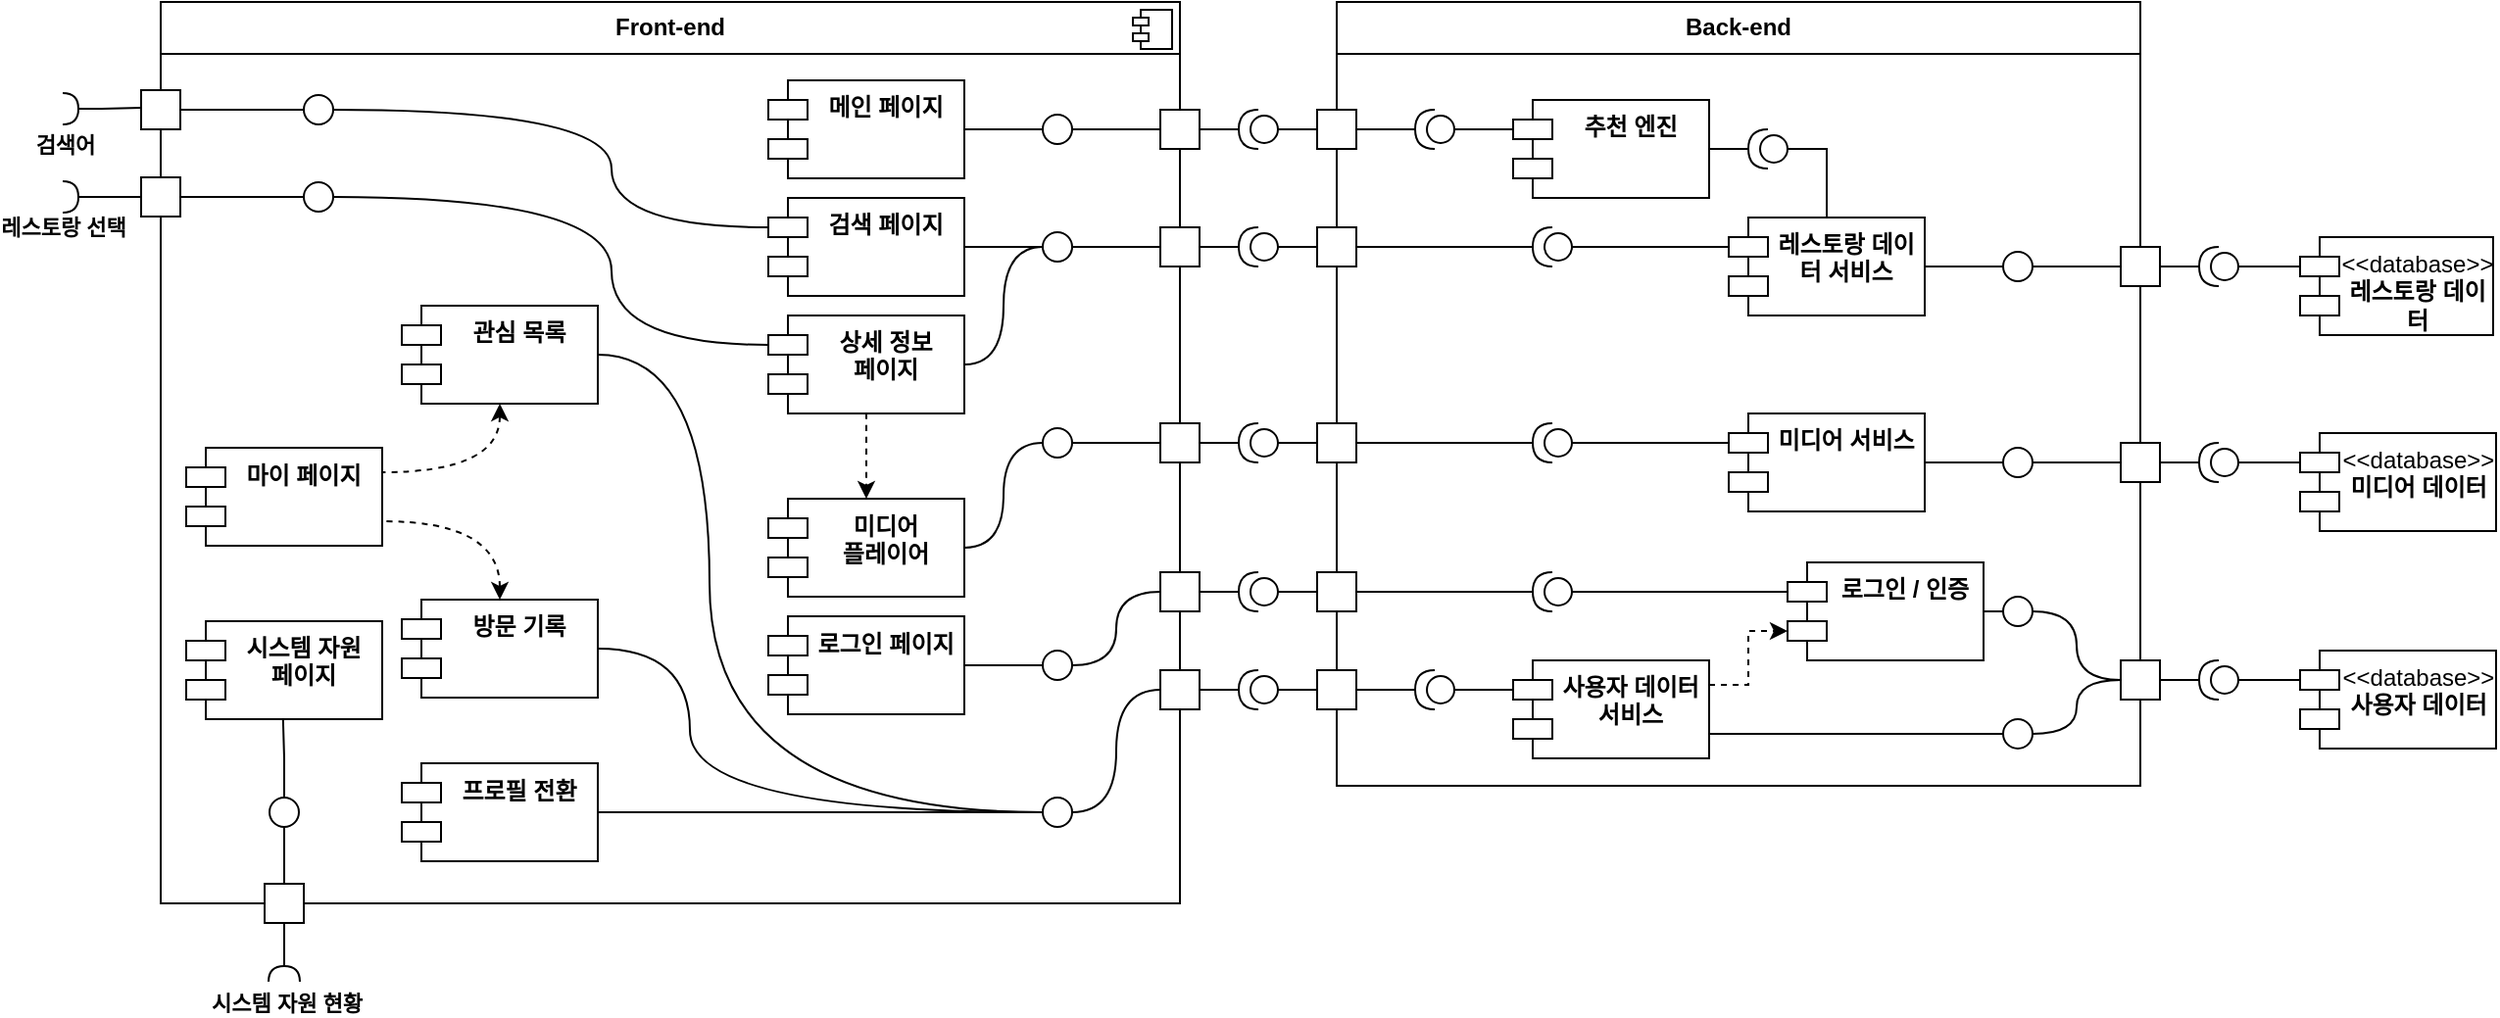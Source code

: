 <mxfile version="24.8.3">
  <diagram id="-GSWcyLh5VV6jiHi30Cx" name="페이지-1">
    <mxGraphModel dx="1304" dy="723" grid="1" gridSize="10" guides="1" tooltips="1" connect="1" arrows="1" fold="1" page="1" pageScale="1" pageWidth="827" pageHeight="1169" math="0" shadow="0">
      <root>
        <mxCell id="0" />
        <mxCell id="1" parent="0" />
        <mxCell id="VJtvqMew01t1XMJXiIaO-25" value="&lt;p style=&quot;margin:0px;margin-top:6px;text-align:center;&quot;&gt;&lt;b&gt;Front-end&lt;/b&gt;&lt;/p&gt;&lt;hr size=&quot;1&quot; style=&quot;border-style:solid;&quot;&gt;&lt;p style=&quot;margin:0px;margin-left:8px;&quot;&gt;&lt;br&gt;&lt;/p&gt;" style="align=left;overflow=fill;html=1;dropTarget=0;whiteSpace=wrap;" vertex="1" parent="1">
          <mxGeometry x="300" y="60" width="520" height="460" as="geometry" />
        </mxCell>
        <mxCell id="VJtvqMew01t1XMJXiIaO-26" value="" style="shape=component;jettyWidth=8;jettyHeight=4;" vertex="1" parent="VJtvqMew01t1XMJXiIaO-25">
          <mxGeometry x="1" width="20" height="20" relative="1" as="geometry">
            <mxPoint x="-24" y="4" as="offset" />
          </mxGeometry>
        </mxCell>
        <mxCell id="VJtvqMew01t1XMJXiIaO-15" value="메인 페이지" style="shape=module;align=left;spacingLeft=20;align=center;verticalAlign=top;whiteSpace=wrap;html=1;fontStyle=1" vertex="1" parent="1">
          <mxGeometry x="610" y="100" width="100" height="50" as="geometry" />
        </mxCell>
        <mxCell id="VJtvqMew01t1XMJXiIaO-16" value="로그인 페이지" style="shape=module;align=left;spacingLeft=20;align=center;verticalAlign=top;whiteSpace=wrap;html=1;fontStyle=1" vertex="1" parent="1">
          <mxGeometry x="610" y="373.5" width="100" height="50" as="geometry" />
        </mxCell>
        <mxCell id="VJtvqMew01t1XMJXiIaO-273" style="edgeStyle=orthogonalEdgeStyle;rounded=0;orthogonalLoop=1;jettySize=auto;html=1;entryX=1;entryY=0.25;entryDx=0;entryDy=0;curved=1;exitX=0.5;exitY=1;exitDx=0;exitDy=0;endArrow=none;endFill=0;startArrow=classic;startFill=1;dashed=1;" edge="1" parent="1" source="VJtvqMew01t1XMJXiIaO-17" target="VJtvqMew01t1XMJXiIaO-19">
          <mxGeometry relative="1" as="geometry" />
        </mxCell>
        <mxCell id="VJtvqMew01t1XMJXiIaO-17" value="관심 목록" style="shape=module;align=left;spacingLeft=20;align=center;verticalAlign=top;whiteSpace=wrap;html=1;fontStyle=1" vertex="1" parent="1">
          <mxGeometry x="423" y="215" width="100" height="50" as="geometry" />
        </mxCell>
        <mxCell id="VJtvqMew01t1XMJXiIaO-274" style="edgeStyle=orthogonalEdgeStyle;rounded=0;orthogonalLoop=1;jettySize=auto;html=1;entryX=1;entryY=0.75;entryDx=0;entryDy=0;curved=1;exitX=0.5;exitY=0;exitDx=0;exitDy=0;dashed=1;startArrow=classic;startFill=1;endArrow=none;endFill=0;" edge="1" parent="1" source="VJtvqMew01t1XMJXiIaO-18" target="VJtvqMew01t1XMJXiIaO-19">
          <mxGeometry relative="1" as="geometry" />
        </mxCell>
        <mxCell id="VJtvqMew01t1XMJXiIaO-18" value="방문 기록" style="shape=module;align=left;spacingLeft=20;align=center;verticalAlign=top;whiteSpace=wrap;html=1;fontStyle=1" vertex="1" parent="1">
          <mxGeometry x="423" y="365" width="100" height="50" as="geometry" />
        </mxCell>
        <mxCell id="VJtvqMew01t1XMJXiIaO-19" value="마이 페이지" style="shape=module;align=left;spacingLeft=20;align=center;verticalAlign=top;whiteSpace=wrap;html=1;fontStyle=1" vertex="1" parent="1">
          <mxGeometry x="313" y="287.5" width="100" height="50" as="geometry" />
        </mxCell>
        <mxCell id="VJtvqMew01t1XMJXiIaO-20" value="프로필 전환" style="shape=module;align=left;spacingLeft=20;align=center;verticalAlign=top;whiteSpace=wrap;html=1;fontStyle=1" vertex="1" parent="1">
          <mxGeometry x="423" y="448.5" width="100" height="50" as="geometry" />
        </mxCell>
        <mxCell id="VJtvqMew01t1XMJXiIaO-400" style="edgeStyle=orthogonalEdgeStyle;rounded=0;orthogonalLoop=1;jettySize=auto;html=1;curved=1;dashed=1;" edge="1" parent="1" source="VJtvqMew01t1XMJXiIaO-21" target="VJtvqMew01t1XMJXiIaO-22">
          <mxGeometry relative="1" as="geometry" />
        </mxCell>
        <mxCell id="VJtvqMew01t1XMJXiIaO-21" value="상세 정보 &lt;br&gt;페이지" style="shape=module;align=left;spacingLeft=20;align=center;verticalAlign=top;whiteSpace=wrap;html=1;fontStyle=1" vertex="1" parent="1">
          <mxGeometry x="610" y="220" width="100" height="50" as="geometry" />
        </mxCell>
        <mxCell id="VJtvqMew01t1XMJXiIaO-22" value="미디어&lt;br&gt;플레이어" style="shape=module;align=left;spacingLeft=20;align=center;verticalAlign=top;whiteSpace=wrap;html=1;fontStyle=1" vertex="1" parent="1">
          <mxGeometry x="610" y="313.5" width="100" height="50" as="geometry" />
        </mxCell>
        <mxCell id="VJtvqMew01t1XMJXiIaO-23" value="검색 페이지" style="shape=module;align=left;spacingLeft=20;align=center;verticalAlign=top;whiteSpace=wrap;html=1;fontStyle=1" vertex="1" parent="1">
          <mxGeometry x="610" y="160" width="100" height="50" as="geometry" />
        </mxCell>
        <mxCell id="VJtvqMew01t1XMJXiIaO-24" value="시스템 자원&lt;br&gt;페이지" style="shape=module;align=left;spacingLeft=20;align=center;verticalAlign=top;whiteSpace=wrap;html=1;fontStyle=1" vertex="1" parent="1">
          <mxGeometry x="313" y="376" width="100" height="50" as="geometry" />
        </mxCell>
        <mxCell id="VJtvqMew01t1XMJXiIaO-27" value="&lt;p style=&quot;margin:0px;margin-top:6px;text-align:center;&quot;&gt;&lt;b&gt;Back-end&lt;/b&gt;&lt;/p&gt;&lt;hr size=&quot;1&quot; style=&quot;border-style:solid;&quot;&gt;&lt;p style=&quot;margin:0px;margin-left:8px;&quot;&gt;&lt;br&gt;&lt;/p&gt;" style="align=left;overflow=fill;html=1;dropTarget=0;whiteSpace=wrap;" vertex="1" parent="1">
          <mxGeometry x="900" y="60" width="410" height="400" as="geometry" />
        </mxCell>
        <mxCell id="VJtvqMew01t1XMJXiIaO-29" value="추천 엔진" style="shape=module;align=left;spacingLeft=20;align=center;verticalAlign=top;whiteSpace=wrap;html=1;fontStyle=1" vertex="1" parent="1">
          <mxGeometry x="990" y="110" width="100" height="50" as="geometry" />
        </mxCell>
        <mxCell id="VJtvqMew01t1XMJXiIaO-30" value="로그인 / 인증" style="shape=module;align=left;spacingLeft=20;align=center;verticalAlign=top;whiteSpace=wrap;html=1;fontStyle=1" vertex="1" parent="1">
          <mxGeometry x="1130" y="346" width="100" height="50" as="geometry" />
        </mxCell>
        <mxCell id="VJtvqMew01t1XMJXiIaO-38" value="사용자 데이터&lt;br&gt;서비스" style="shape=module;align=left;spacingLeft=20;align=center;verticalAlign=top;whiteSpace=wrap;html=1;fontStyle=1" vertex="1" parent="1">
          <mxGeometry x="990" y="396" width="100" height="50" as="geometry" />
        </mxCell>
        <mxCell id="VJtvqMew01t1XMJXiIaO-40" value="미디어 서비스" style="shape=module;align=left;spacingLeft=20;align=center;verticalAlign=top;whiteSpace=wrap;html=1;fontStyle=1" vertex="1" parent="1">
          <mxGeometry x="1100" y="270" width="100" height="50" as="geometry" />
        </mxCell>
        <mxCell id="VJtvqMew01t1XMJXiIaO-45" value="레스토랑 데이터 서비스" style="shape=module;align=left;spacingLeft=20;align=center;verticalAlign=top;whiteSpace=wrap;html=1;fontStyle=1" vertex="1" parent="1">
          <mxGeometry x="1100" y="170" width="100" height="50" as="geometry" />
        </mxCell>
        <mxCell id="VJtvqMew01t1XMJXiIaO-126" style="edgeStyle=orthogonalEdgeStyle;rounded=0;orthogonalLoop=1;jettySize=auto;html=1;entryX=0;entryY=0;entryDx=0;entryDy=35;entryPerimeter=0;exitX=1;exitY=0.25;exitDx=0;exitDy=0;dashed=1;" edge="1" parent="1" source="VJtvqMew01t1XMJXiIaO-38" target="VJtvqMew01t1XMJXiIaO-30">
          <mxGeometry relative="1" as="geometry">
            <mxPoint x="980" y="506" as="sourcePoint" />
          </mxGeometry>
        </mxCell>
        <mxCell id="VJtvqMew01t1XMJXiIaO-192" value="&lt;span style=&quot;font-weight: normal;&quot;&gt;&amp;lt;&amp;lt;database&amp;gt;&amp;gt;&lt;/span&gt;&lt;br&gt;사용자 데이터" style="shape=module;align=left;spacingLeft=20;align=center;verticalAlign=top;whiteSpace=wrap;html=1;fontStyle=1" vertex="1" parent="1">
          <mxGeometry x="1391.5" y="391" width="100" height="50" as="geometry" />
        </mxCell>
        <mxCell id="VJtvqMew01t1XMJXiIaO-233" value="&lt;span style=&quot;font-weight: normal;&quot;&gt;&amp;lt;&amp;lt;database&amp;gt;&amp;gt;&lt;/span&gt;&lt;br&gt;레스토랑 데이터" style="shape=module;align=left;spacingLeft=20;align=center;verticalAlign=top;whiteSpace=wrap;html=1;fontStyle=1" vertex="1" parent="1">
          <mxGeometry x="1391.5" y="180" width="98.5" height="50" as="geometry" />
        </mxCell>
        <mxCell id="VJtvqMew01t1XMJXiIaO-234" value="&lt;span style=&quot;font-weight: normal;&quot;&gt;&amp;lt;&amp;lt;database&amp;gt;&amp;gt;&lt;/span&gt;&lt;br&gt;미디어 데이터" style="shape=module;align=left;spacingLeft=20;align=center;verticalAlign=top;whiteSpace=wrap;html=1;fontStyle=1" vertex="1" parent="1">
          <mxGeometry x="1391.5" y="280" width="100" height="50" as="geometry" />
        </mxCell>
        <mxCell id="VJtvqMew01t1XMJXiIaO-237" value="" style="shape=providedRequiredInterface;html=1;verticalLabelPosition=bottom;sketch=0;flipH=1;" vertex="1" parent="1">
          <mxGeometry x="1340" y="396" width="20" height="20" as="geometry" />
        </mxCell>
        <mxCell id="VJtvqMew01t1XMJXiIaO-239" style="edgeStyle=orthogonalEdgeStyle;rounded=0;orthogonalLoop=1;jettySize=auto;html=1;entryX=0;entryY=0;entryDx=0;entryDy=15;entryPerimeter=0;endArrow=none;endFill=0;" edge="1" parent="1" source="VJtvqMew01t1XMJXiIaO-237">
          <mxGeometry relative="1" as="geometry">
            <mxPoint x="1391.5" y="406" as="targetPoint" />
          </mxGeometry>
        </mxCell>
        <mxCell id="VJtvqMew01t1XMJXiIaO-240" value="" style="shape=providedRequiredInterface;html=1;verticalLabelPosition=bottom;sketch=0;flipH=1;" vertex="1" parent="1">
          <mxGeometry x="1340" y="285" width="20" height="20" as="geometry" />
        </mxCell>
        <mxCell id="VJtvqMew01t1XMJXiIaO-241" value="" style="shape=providedRequiredInterface;html=1;verticalLabelPosition=bottom;sketch=0;flipH=1;" vertex="1" parent="1">
          <mxGeometry x="1340" y="185" width="20" height="20" as="geometry" />
        </mxCell>
        <mxCell id="VJtvqMew01t1XMJXiIaO-242" style="edgeStyle=orthogonalEdgeStyle;rounded=0;orthogonalLoop=1;jettySize=auto;html=1;entryX=0;entryY=0;entryDx=0;entryDy=15;entryPerimeter=0;endArrow=none;endFill=0;" edge="1" parent="1" source="VJtvqMew01t1XMJXiIaO-240">
          <mxGeometry relative="1" as="geometry">
            <mxPoint x="1391.5" y="295.0" as="targetPoint" />
          </mxGeometry>
        </mxCell>
        <mxCell id="VJtvqMew01t1XMJXiIaO-243" style="edgeStyle=orthogonalEdgeStyle;rounded=0;orthogonalLoop=1;jettySize=auto;html=1;entryX=0;entryY=0;entryDx=0;entryDy=15;entryPerimeter=0;endArrow=none;endFill=0;" edge="1" parent="1" source="VJtvqMew01t1XMJXiIaO-241">
          <mxGeometry relative="1" as="geometry">
            <mxPoint x="1391.5" y="195.0" as="targetPoint" />
          </mxGeometry>
        </mxCell>
        <mxCell id="VJtvqMew01t1XMJXiIaO-254" style="edgeStyle=orthogonalEdgeStyle;rounded=0;orthogonalLoop=1;jettySize=auto;html=1;entryX=1;entryY=0.5;entryDx=0;entryDy=0;endArrow=none;endFill=0;" edge="1" parent="1" source="VJtvqMew01t1XMJXiIaO-244" target="VJtvqMew01t1XMJXiIaO-253">
          <mxGeometry relative="1" as="geometry" />
        </mxCell>
        <mxCell id="VJtvqMew01t1XMJXiIaO-244" value="" style="whiteSpace=wrap;html=1;aspect=fixed;" vertex="1" parent="1">
          <mxGeometry x="1300" y="185" width="20" height="20" as="geometry" />
        </mxCell>
        <mxCell id="VJtvqMew01t1XMJXiIaO-245" style="edgeStyle=orthogonalEdgeStyle;rounded=0;orthogonalLoop=1;jettySize=auto;html=1;entryX=1;entryY=0.5;entryDx=0;entryDy=0;entryPerimeter=0;endArrow=none;endFill=0;" edge="1" parent="1" source="VJtvqMew01t1XMJXiIaO-244" target="VJtvqMew01t1XMJXiIaO-241">
          <mxGeometry relative="1" as="geometry" />
        </mxCell>
        <mxCell id="VJtvqMew01t1XMJXiIaO-264" style="edgeStyle=orthogonalEdgeStyle;rounded=0;orthogonalLoop=1;jettySize=auto;html=1;entryX=1;entryY=0.5;entryDx=0;entryDy=0;endArrow=none;endFill=0;" edge="1" parent="1" source="VJtvqMew01t1XMJXiIaO-246" target="VJtvqMew01t1XMJXiIaO-263">
          <mxGeometry relative="1" as="geometry" />
        </mxCell>
        <mxCell id="VJtvqMew01t1XMJXiIaO-246" value="" style="whiteSpace=wrap;html=1;aspect=fixed;" vertex="1" parent="1">
          <mxGeometry x="1300" y="285" width="20" height="20" as="geometry" />
        </mxCell>
        <mxCell id="VJtvqMew01t1XMJXiIaO-268" style="edgeStyle=orthogonalEdgeStyle;rounded=0;orthogonalLoop=1;jettySize=auto;html=1;entryX=1;entryY=0.5;entryDx=0;entryDy=0;endArrow=none;endFill=0;curved=1;" edge="1" parent="1" source="VJtvqMew01t1XMJXiIaO-247" target="VJtvqMew01t1XMJXiIaO-267">
          <mxGeometry relative="1" as="geometry" />
        </mxCell>
        <mxCell id="VJtvqMew01t1XMJXiIaO-269" style="edgeStyle=orthogonalEdgeStyle;rounded=0;orthogonalLoop=1;jettySize=auto;html=1;entryX=1;entryY=0.5;entryDx=0;entryDy=0;endArrow=none;endFill=0;curved=1;" edge="1" parent="1" source="VJtvqMew01t1XMJXiIaO-247" target="VJtvqMew01t1XMJXiIaO-266">
          <mxGeometry relative="1" as="geometry" />
        </mxCell>
        <mxCell id="VJtvqMew01t1XMJXiIaO-247" value="" style="whiteSpace=wrap;html=1;aspect=fixed;" vertex="1" parent="1">
          <mxGeometry x="1300" y="396" width="20" height="20" as="geometry" />
        </mxCell>
        <mxCell id="VJtvqMew01t1XMJXiIaO-250" style="edgeStyle=orthogonalEdgeStyle;rounded=0;orthogonalLoop=1;jettySize=auto;html=1;entryX=1;entryY=0.5;entryDx=0;entryDy=0;entryPerimeter=0;endArrow=none;endFill=0;" edge="1" parent="1" source="VJtvqMew01t1XMJXiIaO-246" target="VJtvqMew01t1XMJXiIaO-240">
          <mxGeometry relative="1" as="geometry" />
        </mxCell>
        <mxCell id="VJtvqMew01t1XMJXiIaO-251" style="edgeStyle=orthogonalEdgeStyle;rounded=0;orthogonalLoop=1;jettySize=auto;html=1;entryX=1;entryY=0.5;entryDx=0;entryDy=0;entryPerimeter=0;endArrow=none;endFill=0;" edge="1" parent="1" source="VJtvqMew01t1XMJXiIaO-247" target="VJtvqMew01t1XMJXiIaO-237">
          <mxGeometry relative="1" as="geometry" />
        </mxCell>
        <mxCell id="VJtvqMew01t1XMJXiIaO-255" style="edgeStyle=orthogonalEdgeStyle;rounded=0;orthogonalLoop=1;jettySize=auto;html=1;entryX=1;entryY=0.5;entryDx=0;entryDy=0;endArrow=none;endFill=0;" edge="1" parent="1" source="VJtvqMew01t1XMJXiIaO-253" target="VJtvqMew01t1XMJXiIaO-45">
          <mxGeometry relative="1" as="geometry" />
        </mxCell>
        <mxCell id="VJtvqMew01t1XMJXiIaO-253" value="" style="ellipse;whiteSpace=wrap;html=1;aspect=fixed;" vertex="1" parent="1">
          <mxGeometry x="1240" y="187.5" width="15" height="15" as="geometry" />
        </mxCell>
        <mxCell id="VJtvqMew01t1XMJXiIaO-259" style="edgeStyle=orthogonalEdgeStyle;rounded=0;orthogonalLoop=1;jettySize=auto;html=1;entryX=1;entryY=0.5;entryDx=0;entryDy=0;endArrow=none;endFill=0;" edge="1" parent="1" source="VJtvqMew01t1XMJXiIaO-257" target="VJtvqMew01t1XMJXiIaO-29">
          <mxGeometry relative="1" as="geometry" />
        </mxCell>
        <mxCell id="VJtvqMew01t1XMJXiIaO-257" value="" style="shape=providedRequiredInterface;html=1;verticalLabelPosition=bottom;sketch=0;flipH=1;" vertex="1" parent="1">
          <mxGeometry x="1110" y="125" width="20" height="20" as="geometry" />
        </mxCell>
        <mxCell id="VJtvqMew01t1XMJXiIaO-258" style="edgeStyle=orthogonalEdgeStyle;rounded=0;orthogonalLoop=1;jettySize=auto;html=1;entryX=0;entryY=0.5;entryDx=0;entryDy=0;entryPerimeter=0;endArrow=none;endFill=0;" edge="1" parent="1" source="VJtvqMew01t1XMJXiIaO-45" target="VJtvqMew01t1XMJXiIaO-257">
          <mxGeometry relative="1" as="geometry" />
        </mxCell>
        <mxCell id="VJtvqMew01t1XMJXiIaO-265" style="edgeStyle=orthogonalEdgeStyle;rounded=0;orthogonalLoop=1;jettySize=auto;html=1;entryX=1;entryY=0.5;entryDx=0;entryDy=0;endArrow=none;endFill=0;" edge="1" parent="1" source="VJtvqMew01t1XMJXiIaO-263" target="VJtvqMew01t1XMJXiIaO-40">
          <mxGeometry relative="1" as="geometry" />
        </mxCell>
        <mxCell id="VJtvqMew01t1XMJXiIaO-263" value="" style="ellipse;whiteSpace=wrap;html=1;aspect=fixed;" vertex="1" parent="1">
          <mxGeometry x="1240" y="287.5" width="15" height="15" as="geometry" />
        </mxCell>
        <mxCell id="VJtvqMew01t1XMJXiIaO-271" style="rounded=0;orthogonalLoop=1;jettySize=auto;html=1;entryX=1;entryY=0.5;entryDx=0;entryDy=0;endArrow=none;endFill=0;" edge="1" parent="1" source="VJtvqMew01t1XMJXiIaO-266" target="VJtvqMew01t1XMJXiIaO-30">
          <mxGeometry relative="1" as="geometry" />
        </mxCell>
        <mxCell id="VJtvqMew01t1XMJXiIaO-266" value="" style="ellipse;whiteSpace=wrap;html=1;aspect=fixed;" vertex="1" parent="1">
          <mxGeometry x="1240" y="363.5" width="15" height="15" as="geometry" />
        </mxCell>
        <mxCell id="VJtvqMew01t1XMJXiIaO-270" style="edgeStyle=orthogonalEdgeStyle;rounded=0;orthogonalLoop=1;jettySize=auto;html=1;entryX=1;entryY=0.75;entryDx=0;entryDy=0;endArrow=none;endFill=0;" edge="1" parent="1" source="VJtvqMew01t1XMJXiIaO-267" target="VJtvqMew01t1XMJXiIaO-38">
          <mxGeometry relative="1" as="geometry" />
        </mxCell>
        <mxCell id="VJtvqMew01t1XMJXiIaO-267" value="" style="ellipse;whiteSpace=wrap;html=1;aspect=fixed;" vertex="1" parent="1">
          <mxGeometry x="1240" y="426" width="15" height="15" as="geometry" />
        </mxCell>
        <mxCell id="VJtvqMew01t1XMJXiIaO-302" style="edgeStyle=orthogonalEdgeStyle;rounded=0;orthogonalLoop=1;jettySize=auto;html=1;entryX=0;entryY=0.5;entryDx=0;entryDy=0;endArrow=none;endFill=0;entryPerimeter=0;" edge="1" parent="1" source="VJtvqMew01t1XMJXiIaO-276" target="VJtvqMew01t1XMJXiIaO-326">
          <mxGeometry relative="1" as="geometry">
            <mxPoint x="865.0" y="125" as="targetPoint" />
          </mxGeometry>
        </mxCell>
        <mxCell id="VJtvqMew01t1XMJXiIaO-276" value="" style="whiteSpace=wrap;html=1;aspect=fixed;" vertex="1" parent="1">
          <mxGeometry x="890" y="115" width="20" height="20" as="geometry" />
        </mxCell>
        <mxCell id="VJtvqMew01t1XMJXiIaO-340" value="" style="edgeStyle=orthogonalEdgeStyle;rounded=0;orthogonalLoop=1;jettySize=auto;html=1;endArrow=none;endFill=0;" edge="1" parent="1" source="VJtvqMew01t1XMJXiIaO-277" target="VJtvqMew01t1XMJXiIaO-328">
          <mxGeometry relative="1" as="geometry" />
        </mxCell>
        <mxCell id="VJtvqMew01t1XMJXiIaO-277" value="" style="whiteSpace=wrap;html=1;aspect=fixed;" vertex="1" parent="1">
          <mxGeometry x="890" y="175" width="20" height="20" as="geometry" />
        </mxCell>
        <mxCell id="VJtvqMew01t1XMJXiIaO-281" style="edgeStyle=orthogonalEdgeStyle;rounded=0;orthogonalLoop=1;jettySize=auto;html=1;entryX=1;entryY=0.5;entryDx=0;entryDy=0;curved=1;endArrow=none;endFill=0;" edge="1" parent="1" source="VJtvqMew01t1XMJXiIaO-279" target="VJtvqMew01t1XMJXiIaO-277">
          <mxGeometry relative="1" as="geometry" />
        </mxCell>
        <mxCell id="VJtvqMew01t1XMJXiIaO-279" value="" style="shape=providedRequiredInterface;html=1;verticalLabelPosition=bottom;sketch=0;flipH=1;" vertex="1" parent="1">
          <mxGeometry x="1000" y="175" width="20" height="20" as="geometry" />
        </mxCell>
        <mxCell id="VJtvqMew01t1XMJXiIaO-280" style="rounded=0;orthogonalLoop=1;jettySize=auto;html=1;entryX=0;entryY=0;entryDx=0;entryDy=15;entryPerimeter=0;elbow=vertical;endArrow=none;endFill=0;edgeStyle=orthogonalEdgeStyle;curved=1;exitX=0;exitY=0.5;exitDx=0;exitDy=0;exitPerimeter=0;" edge="1" parent="1" source="VJtvqMew01t1XMJXiIaO-279" target="VJtvqMew01t1XMJXiIaO-45">
          <mxGeometry relative="1" as="geometry">
            <mxPoint x="1020" y="210" as="sourcePoint" />
          </mxGeometry>
        </mxCell>
        <mxCell id="VJtvqMew01t1XMJXiIaO-284" style="edgeStyle=orthogonalEdgeStyle;rounded=0;orthogonalLoop=1;jettySize=auto;html=1;entryX=1;entryY=0.5;entryDx=0;entryDy=0;curved=1;endArrow=none;endFill=0;" edge="1" parent="1" source="VJtvqMew01t1XMJXiIaO-282" target="VJtvqMew01t1XMJXiIaO-276">
          <mxGeometry relative="1" as="geometry" />
        </mxCell>
        <mxCell id="VJtvqMew01t1XMJXiIaO-282" value="" style="shape=providedRequiredInterface;html=1;verticalLabelPosition=bottom;sketch=0;flipH=1;" vertex="1" parent="1">
          <mxGeometry x="940" y="115" width="20" height="20" as="geometry" />
        </mxCell>
        <mxCell id="VJtvqMew01t1XMJXiIaO-283" style="rounded=0;orthogonalLoop=1;jettySize=auto;html=1;exitX=0;exitY=0;exitDx=0;exitDy=15;exitPerimeter=0;entryX=0;entryY=0.5;entryDx=0;entryDy=0;entryPerimeter=0;endArrow=none;endFill=0;" edge="1" parent="1" source="VJtvqMew01t1XMJXiIaO-29" target="VJtvqMew01t1XMJXiIaO-282">
          <mxGeometry relative="1" as="geometry" />
        </mxCell>
        <mxCell id="VJtvqMew01t1XMJXiIaO-336" value="" style="edgeStyle=orthogonalEdgeStyle;rounded=0;orthogonalLoop=1;jettySize=auto;html=1;endArrow=none;endFill=0;" edge="1" parent="1" source="VJtvqMew01t1XMJXiIaO-285" target="VJtvqMew01t1XMJXiIaO-330">
          <mxGeometry relative="1" as="geometry" />
        </mxCell>
        <mxCell id="VJtvqMew01t1XMJXiIaO-285" value="" style="whiteSpace=wrap;html=1;aspect=fixed;" vertex="1" parent="1">
          <mxGeometry x="890" y="351" width="20" height="20" as="geometry" />
        </mxCell>
        <mxCell id="VJtvqMew01t1XMJXiIaO-338" value="" style="edgeStyle=orthogonalEdgeStyle;rounded=0;orthogonalLoop=1;jettySize=auto;html=1;endArrow=none;endFill=0;" edge="1" parent="1" source="VJtvqMew01t1XMJXiIaO-286" target="VJtvqMew01t1XMJXiIaO-329">
          <mxGeometry relative="1" as="geometry" />
        </mxCell>
        <mxCell id="VJtvqMew01t1XMJXiIaO-286" value="" style="whiteSpace=wrap;html=1;aspect=fixed;" vertex="1" parent="1">
          <mxGeometry x="890" y="275" width="20" height="20" as="geometry" />
        </mxCell>
        <mxCell id="VJtvqMew01t1XMJXiIaO-334" value="" style="edgeStyle=orthogonalEdgeStyle;rounded=0;orthogonalLoop=1;jettySize=auto;html=1;endArrow=none;endFill=0;" edge="1" parent="1" source="VJtvqMew01t1XMJXiIaO-288" target="VJtvqMew01t1XMJXiIaO-333">
          <mxGeometry relative="1" as="geometry" />
        </mxCell>
        <mxCell id="VJtvqMew01t1XMJXiIaO-288" value="" style="whiteSpace=wrap;html=1;aspect=fixed;" vertex="1" parent="1">
          <mxGeometry x="890" y="401" width="20" height="20" as="geometry" />
        </mxCell>
        <mxCell id="VJtvqMew01t1XMJXiIaO-289" style="edgeStyle=orthogonalEdgeStyle;rounded=0;orthogonalLoop=1;jettySize=auto;html=1;curved=1;endArrow=none;endFill=0;entryX=1;entryY=0.5;entryDx=0;entryDy=0;" edge="1" parent="1" source="VJtvqMew01t1XMJXiIaO-290" target="VJtvqMew01t1XMJXiIaO-286">
          <mxGeometry relative="1" as="geometry">
            <mxPoint x="910" y="290" as="targetPoint" />
          </mxGeometry>
        </mxCell>
        <mxCell id="VJtvqMew01t1XMJXiIaO-290" value="" style="shape=providedRequiredInterface;html=1;verticalLabelPosition=bottom;sketch=0;flipH=1;" vertex="1" parent="1">
          <mxGeometry x="1000" y="275" width="20" height="20" as="geometry" />
        </mxCell>
        <mxCell id="VJtvqMew01t1XMJXiIaO-291" style="rounded=0;orthogonalLoop=1;jettySize=auto;html=1;entryX=0;entryY=0;entryDx=0;entryDy=15;entryPerimeter=0;elbow=vertical;endArrow=none;endFill=0;edgeStyle=orthogonalEdgeStyle;curved=1;exitX=0;exitY=0.5;exitDx=0;exitDy=0;exitPerimeter=0;" edge="1" parent="1" source="VJtvqMew01t1XMJXiIaO-290" target="VJtvqMew01t1XMJXiIaO-40">
          <mxGeometry relative="1" as="geometry">
            <mxPoint x="1020" y="310" as="sourcePoint" />
            <mxPoint x="1100" y="285" as="targetPoint" />
          </mxGeometry>
        </mxCell>
        <mxCell id="VJtvqMew01t1XMJXiIaO-296" style="edgeStyle=orthogonalEdgeStyle;rounded=0;orthogonalLoop=1;jettySize=auto;html=1;entryX=1;entryY=0.5;entryDx=0;entryDy=0;curved=1;endArrow=none;endFill=0;" edge="1" parent="1" source="VJtvqMew01t1XMJXiIaO-294" target="VJtvqMew01t1XMJXiIaO-288">
          <mxGeometry relative="1" as="geometry" />
        </mxCell>
        <mxCell id="VJtvqMew01t1XMJXiIaO-294" value="" style="shape=providedRequiredInterface;html=1;verticalLabelPosition=bottom;sketch=0;flipH=1;" vertex="1" parent="1">
          <mxGeometry x="940" y="401" width="20" height="20" as="geometry" />
        </mxCell>
        <mxCell id="VJtvqMew01t1XMJXiIaO-295" style="edgeStyle=orthogonalEdgeStyle;rounded=0;orthogonalLoop=1;jettySize=auto;html=1;entryX=0;entryY=0;entryDx=0;entryDy=15;entryPerimeter=0;curved=1;endArrow=none;endFill=0;" edge="1" parent="1" source="VJtvqMew01t1XMJXiIaO-294" target="VJtvqMew01t1XMJXiIaO-38">
          <mxGeometry relative="1" as="geometry" />
        </mxCell>
        <mxCell id="VJtvqMew01t1XMJXiIaO-299" style="edgeStyle=orthogonalEdgeStyle;rounded=0;orthogonalLoop=1;jettySize=auto;html=1;entryX=1;entryY=0.5;entryDx=0;entryDy=0;endArrow=none;endFill=0;" edge="1" parent="1" source="VJtvqMew01t1XMJXiIaO-297" target="VJtvqMew01t1XMJXiIaO-285">
          <mxGeometry relative="1" as="geometry" />
        </mxCell>
        <mxCell id="VJtvqMew01t1XMJXiIaO-297" value="" style="shape=providedRequiredInterface;html=1;verticalLabelPosition=bottom;sketch=0;flipH=1;" vertex="1" parent="1">
          <mxGeometry x="1000" y="351" width="20" height="20" as="geometry" />
        </mxCell>
        <mxCell id="VJtvqMew01t1XMJXiIaO-298" style="edgeStyle=orthogonalEdgeStyle;rounded=0;orthogonalLoop=1;jettySize=auto;html=1;entryX=0;entryY=0;entryDx=0;entryDy=15;entryPerimeter=0;endArrow=none;endFill=0;" edge="1" parent="1" source="VJtvqMew01t1XMJXiIaO-297" target="VJtvqMew01t1XMJXiIaO-30">
          <mxGeometry relative="1" as="geometry" />
        </mxCell>
        <mxCell id="VJtvqMew01t1XMJXiIaO-316" value="" style="whiteSpace=wrap;html=1;aspect=fixed;" vertex="1" parent="1">
          <mxGeometry x="810" y="115" width="20" height="20" as="geometry" />
        </mxCell>
        <mxCell id="VJtvqMew01t1XMJXiIaO-355" style="edgeStyle=orthogonalEdgeStyle;rounded=0;orthogonalLoop=1;jettySize=auto;html=1;entryX=1;entryY=0.5;entryDx=0;entryDy=0;endArrow=none;endFill=0;" edge="1" parent="1" source="VJtvqMew01t1XMJXiIaO-317" target="VJtvqMew01t1XMJXiIaO-348">
          <mxGeometry relative="1" as="geometry" />
        </mxCell>
        <mxCell id="VJtvqMew01t1XMJXiIaO-317" value="" style="whiteSpace=wrap;html=1;aspect=fixed;" vertex="1" parent="1">
          <mxGeometry x="810" y="175" width="20" height="20" as="geometry" />
        </mxCell>
        <mxCell id="VJtvqMew01t1XMJXiIaO-354" style="edgeStyle=orthogonalEdgeStyle;rounded=0;orthogonalLoop=1;jettySize=auto;html=1;entryX=1;entryY=0.5;entryDx=0;entryDy=0;endArrow=none;endFill=0;" edge="1" parent="1" source="VJtvqMew01t1XMJXiIaO-318" target="VJtvqMew01t1XMJXiIaO-349">
          <mxGeometry relative="1" as="geometry" />
        </mxCell>
        <mxCell id="VJtvqMew01t1XMJXiIaO-318" value="" style="whiteSpace=wrap;html=1;aspect=fixed;" vertex="1" parent="1">
          <mxGeometry x="810" y="275" width="20" height="20" as="geometry" />
        </mxCell>
        <mxCell id="VJtvqMew01t1XMJXiIaO-353" style="edgeStyle=orthogonalEdgeStyle;rounded=0;orthogonalLoop=1;jettySize=auto;html=1;entryX=1;entryY=0.5;entryDx=0;entryDy=0;endArrow=none;endFill=0;curved=1;" edge="1" parent="1" source="VJtvqMew01t1XMJXiIaO-319" target="VJtvqMew01t1XMJXiIaO-350">
          <mxGeometry relative="1" as="geometry" />
        </mxCell>
        <mxCell id="VJtvqMew01t1XMJXiIaO-319" value="" style="whiteSpace=wrap;html=1;aspect=fixed;" vertex="1" parent="1">
          <mxGeometry x="810" y="351" width="20" height="20" as="geometry" />
        </mxCell>
        <mxCell id="VJtvqMew01t1XMJXiIaO-352" style="edgeStyle=orthogonalEdgeStyle;rounded=0;orthogonalLoop=1;jettySize=auto;html=1;entryX=1;entryY=0.5;entryDx=0;entryDy=0;endArrow=none;endFill=0;curved=1;" edge="1" parent="1" source="VJtvqMew01t1XMJXiIaO-320" target="VJtvqMew01t1XMJXiIaO-351">
          <mxGeometry relative="1" as="geometry" />
        </mxCell>
        <mxCell id="VJtvqMew01t1XMJXiIaO-320" value="" style="whiteSpace=wrap;html=1;aspect=fixed;" vertex="1" parent="1">
          <mxGeometry x="810" y="401" width="20" height="20" as="geometry" />
        </mxCell>
        <mxCell id="VJtvqMew01t1XMJXiIaO-342" value="" style="edgeStyle=orthogonalEdgeStyle;rounded=0;orthogonalLoop=1;jettySize=auto;html=1;endArrow=none;endFill=0;" edge="1" parent="1" source="VJtvqMew01t1XMJXiIaO-326" target="VJtvqMew01t1XMJXiIaO-316">
          <mxGeometry relative="1" as="geometry" />
        </mxCell>
        <mxCell id="VJtvqMew01t1XMJXiIaO-326" value="" style="shape=providedRequiredInterface;html=1;verticalLabelPosition=bottom;sketch=0;flipH=1;" vertex="1" parent="1">
          <mxGeometry x="850" y="115" width="20" height="20" as="geometry" />
        </mxCell>
        <mxCell id="VJtvqMew01t1XMJXiIaO-341" value="" style="edgeStyle=orthogonalEdgeStyle;rounded=0;orthogonalLoop=1;jettySize=auto;html=1;endArrow=none;endFill=0;" edge="1" parent="1" source="VJtvqMew01t1XMJXiIaO-328" target="VJtvqMew01t1XMJXiIaO-317">
          <mxGeometry relative="1" as="geometry" />
        </mxCell>
        <mxCell id="VJtvqMew01t1XMJXiIaO-328" value="" style="shape=providedRequiredInterface;html=1;verticalLabelPosition=bottom;sketch=0;flipH=1;" vertex="1" parent="1">
          <mxGeometry x="850" y="175" width="20" height="20" as="geometry" />
        </mxCell>
        <mxCell id="VJtvqMew01t1XMJXiIaO-339" value="" style="edgeStyle=orthogonalEdgeStyle;rounded=0;orthogonalLoop=1;jettySize=auto;html=1;endArrow=none;endFill=0;" edge="1" parent="1" source="VJtvqMew01t1XMJXiIaO-329" target="VJtvqMew01t1XMJXiIaO-318">
          <mxGeometry relative="1" as="geometry" />
        </mxCell>
        <mxCell id="VJtvqMew01t1XMJXiIaO-329" value="" style="shape=providedRequiredInterface;html=1;verticalLabelPosition=bottom;sketch=0;flipH=1;" vertex="1" parent="1">
          <mxGeometry x="850" y="275" width="20" height="20" as="geometry" />
        </mxCell>
        <mxCell id="VJtvqMew01t1XMJXiIaO-337" value="" style="edgeStyle=orthogonalEdgeStyle;rounded=0;orthogonalLoop=1;jettySize=auto;html=1;endArrow=none;endFill=0;" edge="1" parent="1" source="VJtvqMew01t1XMJXiIaO-330" target="VJtvqMew01t1XMJXiIaO-319">
          <mxGeometry relative="1" as="geometry" />
        </mxCell>
        <mxCell id="VJtvqMew01t1XMJXiIaO-330" value="" style="shape=providedRequiredInterface;html=1;verticalLabelPosition=bottom;sketch=0;flipH=1;" vertex="1" parent="1">
          <mxGeometry x="850" y="351" width="20" height="20" as="geometry" />
        </mxCell>
        <mxCell id="VJtvqMew01t1XMJXiIaO-335" value="" style="edgeStyle=orthogonalEdgeStyle;rounded=0;orthogonalLoop=1;jettySize=auto;html=1;endArrow=none;endFill=0;" edge="1" parent="1" source="VJtvqMew01t1XMJXiIaO-333" target="VJtvqMew01t1XMJXiIaO-320">
          <mxGeometry relative="1" as="geometry" />
        </mxCell>
        <mxCell id="VJtvqMew01t1XMJXiIaO-333" value="" style="shape=providedRequiredInterface;html=1;verticalLabelPosition=bottom;sketch=0;flipH=1;" vertex="1" parent="1">
          <mxGeometry x="850" y="401" width="20" height="20" as="geometry" />
        </mxCell>
        <mxCell id="VJtvqMew01t1XMJXiIaO-356" style="edgeStyle=orthogonalEdgeStyle;rounded=0;orthogonalLoop=1;jettySize=auto;html=1;entryX=1;entryY=0.5;entryDx=0;entryDy=0;exitX=0;exitY=0.5;exitDx=0;exitDy=0;endArrow=none;endFill=0;" edge="1" parent="1" source="VJtvqMew01t1XMJXiIaO-346" target="VJtvqMew01t1XMJXiIaO-15">
          <mxGeometry relative="1" as="geometry" />
        </mxCell>
        <mxCell id="VJtvqMew01t1XMJXiIaO-346" value="" style="ellipse;whiteSpace=wrap;html=1;aspect=fixed;" vertex="1" parent="1">
          <mxGeometry x="750" y="117.5" width="15" height="15" as="geometry" />
        </mxCell>
        <mxCell id="VJtvqMew01t1XMJXiIaO-347" style="edgeStyle=orthogonalEdgeStyle;rounded=0;orthogonalLoop=1;jettySize=auto;html=1;entryX=1;entryY=0.5;entryDx=0;entryDy=0;endArrow=none;endFill=0;" edge="1" parent="1" source="VJtvqMew01t1XMJXiIaO-316" target="VJtvqMew01t1XMJXiIaO-346">
          <mxGeometry relative="1" as="geometry" />
        </mxCell>
        <mxCell id="VJtvqMew01t1XMJXiIaO-361" style="edgeStyle=orthogonalEdgeStyle;rounded=0;orthogonalLoop=1;jettySize=auto;html=1;entryX=1;entryY=0.5;entryDx=0;entryDy=0;endArrow=none;endFill=0;curved=1;" edge="1" parent="1" source="VJtvqMew01t1XMJXiIaO-348" target="VJtvqMew01t1XMJXiIaO-23">
          <mxGeometry relative="1" as="geometry" />
        </mxCell>
        <mxCell id="VJtvqMew01t1XMJXiIaO-362" style="edgeStyle=orthogonalEdgeStyle;rounded=0;orthogonalLoop=1;jettySize=auto;html=1;entryX=1;entryY=0.5;entryDx=0;entryDy=0;endArrow=none;endFill=0;curved=1;" edge="1" parent="1" source="VJtvqMew01t1XMJXiIaO-348" target="VJtvqMew01t1XMJXiIaO-21">
          <mxGeometry relative="1" as="geometry" />
        </mxCell>
        <mxCell id="VJtvqMew01t1XMJXiIaO-348" value="" style="ellipse;whiteSpace=wrap;html=1;aspect=fixed;" vertex="1" parent="1">
          <mxGeometry x="750" y="177.5" width="15" height="15" as="geometry" />
        </mxCell>
        <mxCell id="VJtvqMew01t1XMJXiIaO-363" style="edgeStyle=orthogonalEdgeStyle;rounded=0;orthogonalLoop=1;jettySize=auto;html=1;entryX=1;entryY=0.5;entryDx=0;entryDy=0;endArrow=none;endFill=0;curved=1;" edge="1" parent="1" source="VJtvqMew01t1XMJXiIaO-349" target="VJtvqMew01t1XMJXiIaO-22">
          <mxGeometry relative="1" as="geometry" />
        </mxCell>
        <mxCell id="VJtvqMew01t1XMJXiIaO-349" value="" style="ellipse;whiteSpace=wrap;html=1;aspect=fixed;" vertex="1" parent="1">
          <mxGeometry x="750" y="277.5" width="15" height="15" as="geometry" />
        </mxCell>
        <mxCell id="VJtvqMew01t1XMJXiIaO-364" style="edgeStyle=orthogonalEdgeStyle;rounded=0;orthogonalLoop=1;jettySize=auto;html=1;entryX=1;entryY=0.5;entryDx=0;entryDy=0;endArrow=none;endFill=0;" edge="1" parent="1" source="VJtvqMew01t1XMJXiIaO-350" target="VJtvqMew01t1XMJXiIaO-16">
          <mxGeometry relative="1" as="geometry" />
        </mxCell>
        <mxCell id="VJtvqMew01t1XMJXiIaO-350" value="" style="ellipse;whiteSpace=wrap;html=1;aspect=fixed;" vertex="1" parent="1">
          <mxGeometry x="750" y="391" width="15" height="15" as="geometry" />
        </mxCell>
        <mxCell id="VJtvqMew01t1XMJXiIaO-371" style="edgeStyle=orthogonalEdgeStyle;rounded=0;orthogonalLoop=1;jettySize=auto;html=1;endArrow=none;endFill=0;" edge="1" parent="1" source="VJtvqMew01t1XMJXiIaO-351" target="VJtvqMew01t1XMJXiIaO-20">
          <mxGeometry relative="1" as="geometry" />
        </mxCell>
        <mxCell id="VJtvqMew01t1XMJXiIaO-417" style="edgeStyle=orthogonalEdgeStyle;rounded=0;orthogonalLoop=1;jettySize=auto;html=1;entryX=1;entryY=0.5;entryDx=0;entryDy=0;curved=1;endArrow=none;endFill=0;" edge="1" parent="1" source="VJtvqMew01t1XMJXiIaO-351" target="VJtvqMew01t1XMJXiIaO-17">
          <mxGeometry relative="1" as="geometry">
            <Array as="points">
              <mxPoint x="580" y="474" />
              <mxPoint x="580" y="240" />
            </Array>
          </mxGeometry>
        </mxCell>
        <mxCell id="VJtvqMew01t1XMJXiIaO-418" style="edgeStyle=orthogonalEdgeStyle;rounded=0;orthogonalLoop=1;jettySize=auto;html=1;entryX=1;entryY=0.5;entryDx=0;entryDy=0;curved=1;endArrow=none;endFill=0;" edge="1" parent="1" source="VJtvqMew01t1XMJXiIaO-351" target="VJtvqMew01t1XMJXiIaO-18">
          <mxGeometry relative="1" as="geometry">
            <Array as="points">
              <mxPoint x="570" y="474" />
              <mxPoint x="570" y="390" />
            </Array>
          </mxGeometry>
        </mxCell>
        <mxCell id="VJtvqMew01t1XMJXiIaO-351" value="" style="ellipse;whiteSpace=wrap;html=1;aspect=fixed;" vertex="1" parent="1">
          <mxGeometry x="750" y="466" width="15" height="15" as="geometry" />
        </mxCell>
        <mxCell id="VJtvqMew01t1XMJXiIaO-382" style="edgeStyle=orthogonalEdgeStyle;rounded=0;orthogonalLoop=1;jettySize=auto;html=1;entryX=0.5;entryY=0;entryDx=0;entryDy=0;endArrow=none;endFill=0;" edge="1" parent="1" source="VJtvqMew01t1XMJXiIaO-373" target="VJtvqMew01t1XMJXiIaO-381">
          <mxGeometry relative="1" as="geometry" />
        </mxCell>
        <mxCell id="VJtvqMew01t1XMJXiIaO-373" value="" style="ellipse;whiteSpace=wrap;html=1;aspect=fixed;" vertex="1" parent="1">
          <mxGeometry x="355.5" y="466" width="15" height="15" as="geometry" />
        </mxCell>
        <mxCell id="VJtvqMew01t1XMJXiIaO-385" style="edgeStyle=orthogonalEdgeStyle;rounded=0;orthogonalLoop=1;jettySize=auto;html=1;endArrow=halfCircle;endFill=0;" edge="1" parent="1" source="VJtvqMew01t1XMJXiIaO-381">
          <mxGeometry relative="1" as="geometry">
            <mxPoint x="363" y="560" as="targetPoint" />
          </mxGeometry>
        </mxCell>
        <mxCell id="VJtvqMew01t1XMJXiIaO-439" value="시스템 자원 현황" style="edgeLabel;html=1;align=center;verticalAlign=middle;resizable=0;points=[];fontStyle=1" vertex="1" connectable="0" parent="VJtvqMew01t1XMJXiIaO-385">
          <mxGeometry x="0.447" relative="1" as="geometry">
            <mxPoint y="19" as="offset" />
          </mxGeometry>
        </mxCell>
        <mxCell id="VJtvqMew01t1XMJXiIaO-381" value="" style="whiteSpace=wrap;html=1;aspect=fixed;" vertex="1" parent="1">
          <mxGeometry x="353" y="510" width="20" height="20" as="geometry" />
        </mxCell>
        <mxCell id="VJtvqMew01t1XMJXiIaO-387" style="edgeStyle=orthogonalEdgeStyle;rounded=0;orthogonalLoop=1;jettySize=auto;html=1;entryX=0.494;entryY=0.992;entryDx=0;entryDy=0;entryPerimeter=0;endArrow=none;endFill=0;" edge="1" parent="1" source="VJtvqMew01t1XMJXiIaO-373" target="VJtvqMew01t1XMJXiIaO-24">
          <mxGeometry relative="1" as="geometry" />
        </mxCell>
        <mxCell id="VJtvqMew01t1XMJXiIaO-396" value="레스토랑 선택" style="edgeStyle=orthogonalEdgeStyle;rounded=0;orthogonalLoop=1;jettySize=auto;html=1;endArrow=halfCircle;endFill=0;fontStyle=1" edge="1" parent="1" source="VJtvqMew01t1XMJXiIaO-394">
          <mxGeometry x="0.981" y="15" relative="1" as="geometry">
            <mxPoint x="250" y="159.5" as="targetPoint" />
            <mxPoint as="offset" />
          </mxGeometry>
        </mxCell>
        <mxCell id="VJtvqMew01t1XMJXiIaO-394" value="" style="whiteSpace=wrap;html=1;aspect=fixed;" vertex="1" parent="1">
          <mxGeometry x="290" y="149.5" width="20" height="20" as="geometry" />
        </mxCell>
        <mxCell id="VJtvqMew01t1XMJXiIaO-422" style="edgeStyle=orthogonalEdgeStyle;rounded=0;orthogonalLoop=1;jettySize=auto;html=1;entryX=0;entryY=0.5;entryDx=0;entryDy=0;endArrow=none;endFill=0;" edge="1" parent="1" source="VJtvqMew01t1XMJXiIaO-394" target="VJtvqMew01t1XMJXiIaO-436">
          <mxGeometry relative="1" as="geometry">
            <mxPoint x="380" y="160.0" as="targetPoint" />
          </mxGeometry>
        </mxCell>
        <mxCell id="VJtvqMew01t1XMJXiIaO-424" value="" style="whiteSpace=wrap;html=1;aspect=fixed;" vertex="1" parent="1">
          <mxGeometry x="290" y="105" width="20" height="20" as="geometry" />
        </mxCell>
        <mxCell id="VJtvqMew01t1XMJXiIaO-426" style="edgeStyle=orthogonalEdgeStyle;rounded=0;orthogonalLoop=1;jettySize=auto;html=1;endArrow=halfCircle;endFill=0;exitX=0;exitY=0.5;exitDx=0;exitDy=0;" edge="1" parent="1">
          <mxGeometry relative="1" as="geometry">
            <mxPoint x="250" y="114.5" as="targetPoint" />
            <mxPoint x="290" y="114" as="sourcePoint" />
          </mxGeometry>
        </mxCell>
        <mxCell id="VJtvqMew01t1XMJXiIaO-433" value="검색어" style="edgeLabel;html=1;align=center;verticalAlign=middle;resizable=0;points=[];fontStyle=1" vertex="1" connectable="0" parent="VJtvqMew01t1XMJXiIaO-426">
          <mxGeometry x="0.629" y="-2" relative="1" as="geometry">
            <mxPoint x="-7" y="20" as="offset" />
          </mxGeometry>
        </mxCell>
        <mxCell id="VJtvqMew01t1XMJXiIaO-429" style="edgeStyle=orthogonalEdgeStyle;rounded=0;orthogonalLoop=1;jettySize=auto;html=1;entryX=0;entryY=0.5;entryDx=0;entryDy=0;endArrow=none;endFill=0;" edge="1" parent="1" source="VJtvqMew01t1XMJXiIaO-424" target="VJtvqMew01t1XMJXiIaO-435">
          <mxGeometry relative="1" as="geometry">
            <mxPoint x="380" y="115.0" as="targetPoint" />
          </mxGeometry>
        </mxCell>
        <mxCell id="VJtvqMew01t1XMJXiIaO-430" style="edgeStyle=orthogonalEdgeStyle;rounded=0;orthogonalLoop=1;jettySize=auto;html=1;entryX=0;entryY=0;entryDx=0;entryDy=15;entryPerimeter=0;curved=1;endArrow=none;endFill=0;exitX=1;exitY=0.5;exitDx=0;exitDy=0;" edge="1" parent="1" source="VJtvqMew01t1XMJXiIaO-435" target="VJtvqMew01t1XMJXiIaO-23">
          <mxGeometry relative="1" as="geometry">
            <mxPoint x="400" y="115.0" as="sourcePoint" />
            <Array as="points">
              <mxPoint x="530" y="115" />
              <mxPoint x="530" y="175" />
            </Array>
          </mxGeometry>
        </mxCell>
        <mxCell id="VJtvqMew01t1XMJXiIaO-434" style="edgeStyle=orthogonalEdgeStyle;rounded=0;orthogonalLoop=1;jettySize=auto;html=1;entryX=0;entryY=0;entryDx=0;entryDy=15;entryPerimeter=0;curved=1;endArrow=none;endFill=0;exitX=1;exitY=0.5;exitDx=0;exitDy=0;" edge="1" parent="1" source="VJtvqMew01t1XMJXiIaO-436" target="VJtvqMew01t1XMJXiIaO-21">
          <mxGeometry relative="1" as="geometry">
            <mxPoint x="410" y="160" as="sourcePoint" />
            <Array as="points">
              <mxPoint x="530" y="160" />
              <mxPoint x="530" y="235" />
            </Array>
          </mxGeometry>
        </mxCell>
        <mxCell id="VJtvqMew01t1XMJXiIaO-435" value="" style="ellipse;whiteSpace=wrap;html=1;aspect=fixed;" vertex="1" parent="1">
          <mxGeometry x="373" y="107.5" width="15" height="15" as="geometry" />
        </mxCell>
        <mxCell id="VJtvqMew01t1XMJXiIaO-436" value="" style="ellipse;whiteSpace=wrap;html=1;aspect=fixed;" vertex="1" parent="1">
          <mxGeometry x="373" y="152" width="15" height="15" as="geometry" />
        </mxCell>
      </root>
    </mxGraphModel>
  </diagram>
</mxfile>

